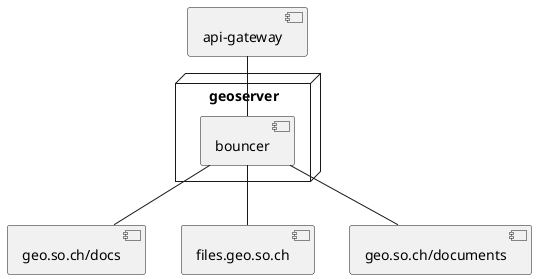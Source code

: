 @startuml

component "api-gateway" as gate

node geoserver as gs {
  component bouncer as bc
}

component "geo.so.ch/docs" as docs
component "files.geo.so.ch" as geo
component "geo.so.ch/documents" as rep

gate -- bc
bc -- docs
bc -- geo
bc -- rep

@enduml